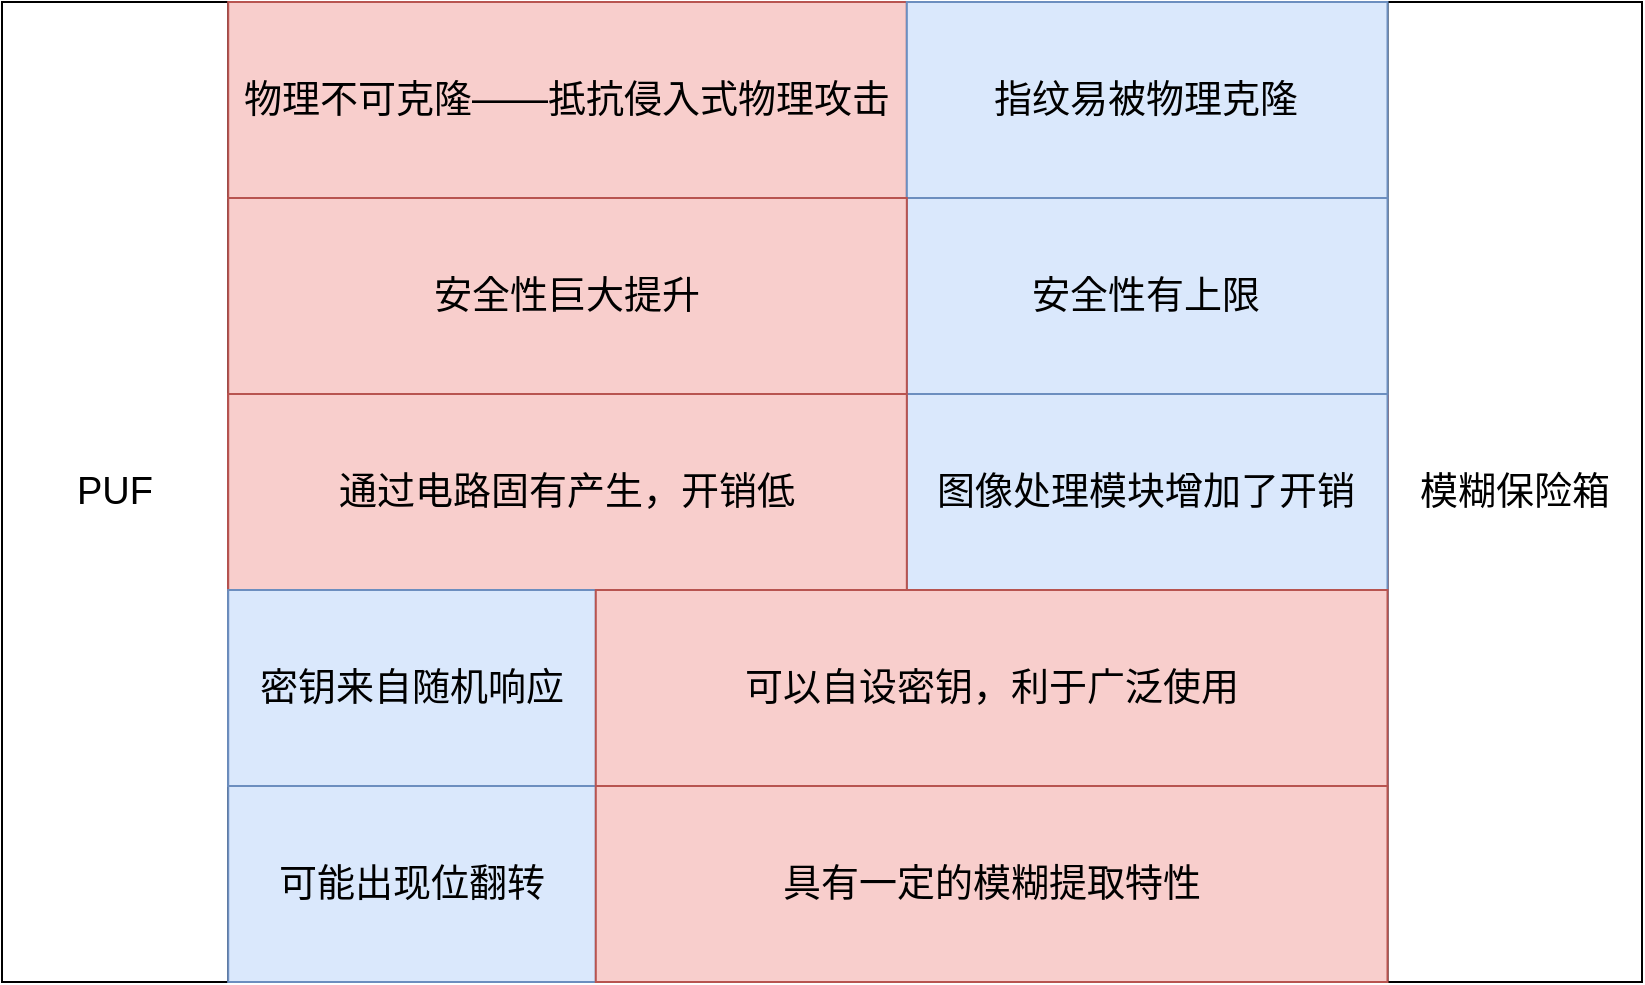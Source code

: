 <mxfile version="20.5.3" type="github">
  <diagram id="jNQJjzbc73Ah8bror58Y" name="第 1 页">
    <mxGraphModel dx="1422" dy="698" grid="1" gridSize="10" guides="1" tooltips="1" connect="1" arrows="1" fold="1" page="1" pageScale="1" pageWidth="1169" pageHeight="827" math="0" shadow="0">
      <root>
        <mxCell id="0" />
        <mxCell id="1" parent="0" />
        <mxCell id="wPRj64X3zeDcSEMi4jUd-1" value="PUF" style="rounded=0;whiteSpace=wrap;html=1;fontSize=19;container=0;" parent="1" vertex="1">
          <mxGeometry x="110" y="130" width="113.103" height="490.0" as="geometry" />
        </mxCell>
        <mxCell id="wPRj64X3zeDcSEMi4jUd-2" value="模糊保险箱" style="rounded=0;whiteSpace=wrap;html=1;fontSize=19;container=0;" parent="1" vertex="1">
          <mxGeometry x="802.759" y="130" width="127.241" height="490.0" as="geometry" />
        </mxCell>
        <mxCell id="wPRj64X3zeDcSEMi4jUd-3" value="物理不可克隆——抵抗侵入式物理攻击" style="rounded=0;whiteSpace=wrap;html=1;fontSize=19;fillColor=#f8cecc;strokeColor=#b85450;container=0;" parent="1" vertex="1">
          <mxGeometry x="223.103" y="130" width="339.31" height="98.0" as="geometry" />
        </mxCell>
        <mxCell id="wPRj64X3zeDcSEMi4jUd-4" value="指纹易被物理克隆" style="rounded=0;whiteSpace=wrap;html=1;fontSize=19;fillColor=#dae8fc;strokeColor=#6c8ebf;container=0;" parent="1" vertex="1">
          <mxGeometry x="562.414" y="130" width="240.345" height="98.0" as="geometry" />
        </mxCell>
        <mxCell id="27-0YUae8-brwZVTihVv-8" value="" style="group;fontSize=19;fillColor=#dae8fc;strokeColor=#6c8ebf;container=0;" parent="1" vertex="1" connectable="0">
          <mxGeometry x="223.103" y="424" width="579.655" height="98.0" as="geometry" />
        </mxCell>
        <mxCell id="27-0YUae8-brwZVTihVv-9" value="" style="group;fontSize=19;fillColor=#f8cecc;strokeColor=#b85450;container=0;" parent="1" vertex="1" connectable="0">
          <mxGeometry x="223.103" y="326" width="579.655" height="98.0" as="geometry" />
        </mxCell>
        <mxCell id="27-0YUae8-brwZVTihVv-10" value="安全性有上限" style="rounded=0;whiteSpace=wrap;html=1;fontSize=19;fillColor=#dae8fc;strokeColor=#6c8ebf;container=0;" parent="1" vertex="1">
          <mxGeometry x="562.414" y="228" width="240.345" height="98.0" as="geometry" />
        </mxCell>
        <mxCell id="27-0YUae8-brwZVTihVv-11" value="安全性巨大提升" style="rounded=0;whiteSpace=wrap;html=1;fontSize=19;fillColor=#f8cecc;strokeColor=#b85450;container=0;" parent="1" vertex="1">
          <mxGeometry x="223.103" y="228" width="339.31" height="98.0" as="geometry" />
        </mxCell>
        <mxCell id="M-TaUisUbrAOwJS-eMyD-1" value="可能出现位翻转" style="rounded=0;whiteSpace=wrap;html=1;fontSize=19;fillColor=#dae8fc;strokeColor=#6c8ebf;container=0;" vertex="1" parent="1">
          <mxGeometry x="223.103" y="522" width="183.793" height="98.0" as="geometry" />
        </mxCell>
        <mxCell id="M-TaUisUbrAOwJS-eMyD-2" value="具有一定的模糊提取特性" style="rounded=0;whiteSpace=wrap;html=1;fontSize=19;fillColor=#f8cecc;strokeColor=#b85450;container=0;" vertex="1" parent="1">
          <mxGeometry x="406.897" y="522" width="395.862" height="98.0" as="geometry" />
        </mxCell>
        <mxCell id="27-0YUae8-brwZVTihVv-6" value="图像处理模块增加了开销" style="rounded=0;whiteSpace=wrap;html=1;fontSize=19;fillColor=#dae8fc;strokeColor=#6c8ebf;container=0;" parent="1" vertex="1">
          <mxGeometry x="562.414" y="326" width="240.345" height="98.0" as="geometry" />
        </mxCell>
        <mxCell id="27-0YUae8-brwZVTihVv-7" value="通过电路固有产生，开销低" style="rounded=0;whiteSpace=wrap;html=1;fontSize=19;fillColor=#f8cecc;strokeColor=#b85450;container=0;" parent="1" vertex="1">
          <mxGeometry x="223.103" y="326" width="339.31" height="98.0" as="geometry" />
        </mxCell>
        <mxCell id="27-0YUae8-brwZVTihVv-4" value="密钥来自随机响应" style="rounded=0;whiteSpace=wrap;html=1;fontSize=19;fillColor=#dae8fc;strokeColor=#6c8ebf;container=0;" parent="1" vertex="1">
          <mxGeometry x="223.103" y="424" width="183.793" height="98.0" as="geometry" />
        </mxCell>
        <mxCell id="27-0YUae8-brwZVTihVv-5" value="可以自设密钥，利于广泛使用" style="rounded=0;whiteSpace=wrap;html=1;fontSize=19;fillColor=#f8cecc;strokeColor=#b85450;container=0;" parent="1" vertex="1">
          <mxGeometry x="406.897" y="424" width="395.862" height="98.0" as="geometry" />
        </mxCell>
      </root>
    </mxGraphModel>
  </diagram>
</mxfile>

